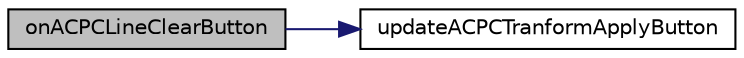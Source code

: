 digraph "onACPCLineClearButton"
{
 // LATEX_PDF_SIZE
  bgcolor="transparent";
  edge [fontname="Helvetica",fontsize="10",labelfontname="Helvetica",labelfontsize="10"];
  node [fontname="Helvetica",fontsize="10",shape=record];
  rankdir="LR";
  Node1 [label="onACPCLineClearButton",height=0.2,width=0.4,color="black", fillcolor="grey75", style="filled", fontcolor="black",tooltip=" "];
  Node1 -> Node2 [color="midnightblue",fontsize="10",style="solid",fontname="Helvetica"];
  Node2 [label="updateACPCTranformApplyButton",height=0.2,width=0.4,color="black",URL="$class_p_r_i_s_m_1_1_p_r_i_s_m_widget.html#a15db542a420a1415fc3675c689213a4d",tooltip=" "];
}
